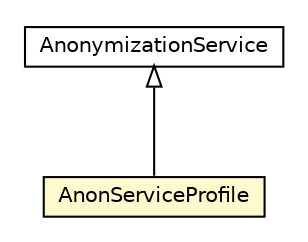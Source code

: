 #!/usr/local/bin/dot
#
# Class diagram 
# Generated by UMLGraph version R5_6-24-gf6e263 (http://www.umlgraph.org/)
#

digraph G {
	edge [fontname="Helvetica",fontsize=10,labelfontname="Helvetica",labelfontsize=10];
	node [fontname="Helvetica",fontsize=10,shape=plaintext];
	nodesep=0.25;
	ranksep=0.5;
	// org.universAAL.security.anonymization.AnonServiceProfile
	c1016 [label=<<table title="org.universAAL.security.anonymization.AnonServiceProfile" border="0" cellborder="1" cellspacing="0" cellpadding="2" port="p" bgcolor="lemonChiffon" href="./AnonServiceProfile.html">
		<tr><td><table border="0" cellspacing="0" cellpadding="1">
<tr><td align="center" balign="center"> AnonServiceProfile </td></tr>
		</table></td></tr>
		</table>>, URL="./AnonServiceProfile.html", fontname="Helvetica", fontcolor="black", fontsize=10.0];
	//org.universAAL.security.anonymization.AnonServiceProfile extends org.universAAL.ontology.security.AnonymizationService
	c1018:p -> c1016:p [dir=back,arrowtail=empty];
	// org.universAAL.ontology.security.AnonymizationService
	c1018 [label=<<table title="org.universAAL.ontology.security.AnonymizationService" border="0" cellborder="1" cellspacing="0" cellpadding="2" port="p" href="http://java.sun.com/j2se/1.4.2/docs/api/org/universAAL/ontology/security/AnonymizationService.html">
		<tr><td><table border="0" cellspacing="0" cellpadding="1">
<tr><td align="center" balign="center"> AnonymizationService </td></tr>
		</table></td></tr>
		</table>>, URL="http://java.sun.com/j2se/1.4.2/docs/api/org/universAAL/ontology/security/AnonymizationService.html", fontname="Helvetica", fontcolor="black", fontsize=10.0];
}

